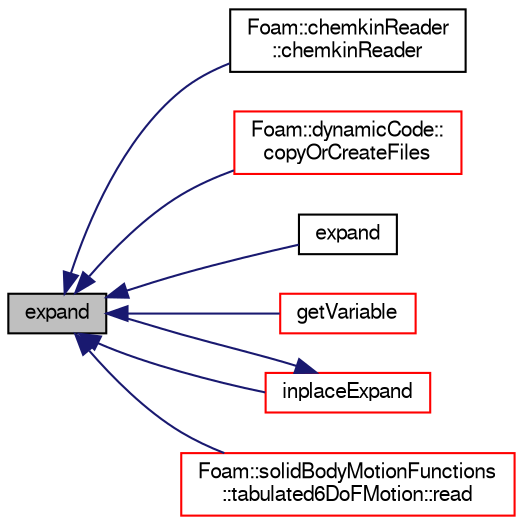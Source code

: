 digraph "expand"
{
  bgcolor="transparent";
  edge [fontname="FreeSans",fontsize="10",labelfontname="FreeSans",labelfontsize="10"];
  node [fontname="FreeSans",fontsize="10",shape=record];
  rankdir="LR";
  Node4 [label="expand",height=0.2,width=0.4,color="black", fillcolor="grey75", style="filled", fontcolor="black"];
  Node4 -> Node5 [dir="back",color="midnightblue",fontsize="10",style="solid",fontname="FreeSans"];
  Node5 [label="Foam::chemkinReader\l::chemkinReader",height=0.2,width=0.4,color="black",URL="$a30106.html#ad5d1c0516a2875bcf47df1f69561dffe",tooltip="Construct by getting the CHEMKIN III file name from dictionary. "];
  Node4 -> Node6 [dir="back",color="midnightblue",fontsize="10",style="solid",fontname="FreeSans"];
  Node6 [label="Foam::dynamicCode::\lcopyOrCreateFiles",height=0.2,width=0.4,color="red",URL="$a26070.html#a249bc10e4d99e27de0ee2960ef67516f",tooltip="Copy/create files prior to compilation. "];
  Node4 -> Node8 [dir="back",color="midnightblue",fontsize="10",style="solid",fontname="FreeSans"];
  Node8 [label="expand",height=0.2,width=0.4,color="black",URL="$a21166.html#a1d41790a0f1600ea716f2f58416d0a9a",tooltip="Recursively expands (dictionary or environment) variable. "];
  Node4 -> Node9 [dir="back",color="midnightblue",fontsize="10",style="solid",fontname="FreeSans"];
  Node9 [label="getVariable",height=0.2,width=0.4,color="red",URL="$a21166.html#a0b683838814d3a93044a72f190d693ed",tooltip="Get dictionary or (optionally) environment variable. "];
  Node4 -> Node12 [dir="back",color="midnightblue",fontsize="10",style="solid",fontname="FreeSans"];
  Node12 [label="inplaceExpand",height=0.2,width=0.4,color="red",URL="$a21166.html#adf940b7b0788929e0e11ea44e7f9c1bb",tooltip="Inplace expand occurences of variables according to the mapping. "];
  Node12 -> Node4 [dir="back",color="midnightblue",fontsize="10",style="solid",fontname="FreeSans"];
  Node4 -> Node30 [dir="back",color="midnightblue",fontsize="10",style="solid",fontname="FreeSans"];
  Node30 [label="Foam::solidBodyMotionFunctions\l::tabulated6DoFMotion::read",height=0.2,width=0.4,color="red",URL="$a21414.html#afeed4512a4be2653bc44cb43a1ae0788",tooltip="Update properties from given dictionary. "];
}
